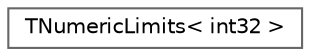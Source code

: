 digraph "Graphical Class Hierarchy"
{
 // INTERACTIVE_SVG=YES
 // LATEX_PDF_SIZE
  bgcolor="transparent";
  edge [fontname=Helvetica,fontsize=10,labelfontname=Helvetica,labelfontsize=10];
  node [fontname=Helvetica,fontsize=10,shape=box,height=0.2,width=0.4];
  rankdir="LR";
  Node0 [id="Node000000",label="TNumericLimits\< int32 \>",height=0.2,width=0.4,color="grey40", fillcolor="white", style="filled",URL="$d1/d19/structTNumericLimits_3_01int32_01_4.html",tooltip=" "];
}
